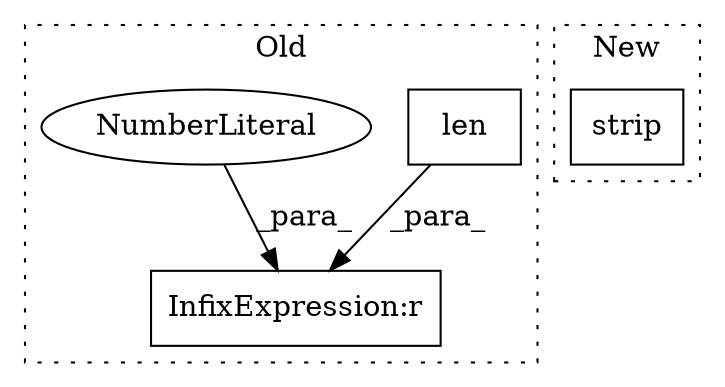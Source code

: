 digraph G {
subgraph cluster0 {
1 [label="len" a="32" s="3058,3070" l="4,1" shape="box"];
3 [label="InfixExpression:r" a="27" s="3071" l="4" shape="box"];
4 [label="NumberLiteral" a="34" s="3075" l="1" shape="ellipse"];
label = "Old";
style="dotted";
}
subgraph cluster1 {
2 [label="strip" a="32" s="3572" l="7" shape="box"];
label = "New";
style="dotted";
}
1 -> 3 [label="_para_"];
4 -> 3 [label="_para_"];
}